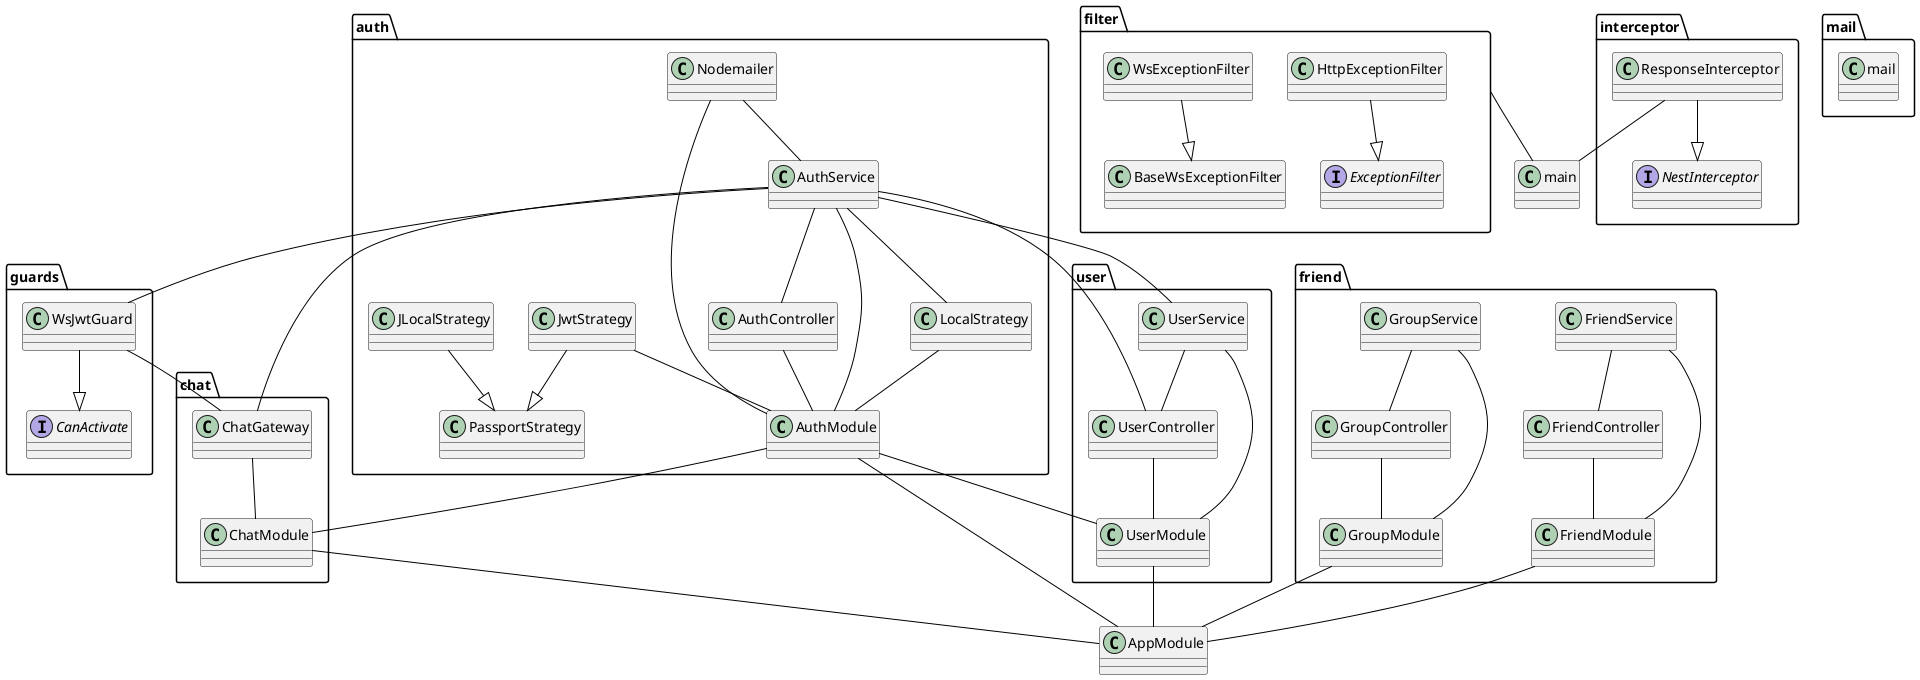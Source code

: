 @startuml

'  left to right direction

skinparam classAttributeIconSize 0
skinparam usecase {
BackgroundColor White
BorderColor Black
ArrowColor Black
BorderColor Black
}
package filter {
    interface ExceptionFilter {}
    class HttpExceptionFilter {}
    HttpExceptionFilter --|> ExceptionFilter
    class BaseWsExceptionFilter {}
    class WsExceptionFilter{}
    WsExceptionFilter --|> BaseWsExceptionFilter
}
package guards {
    interface CanActivate{}
    class WsJwtGuard{}
    WsJwtGuard --|> CanActivate
}

package interceptor {
    interface NestInterceptor{}
    class ResponseInterceptor{}
    ResponseInterceptor --|> NestInterceptor
}

package auth {
    class AuthController{}
    class AuthModule{}
    class Nodemailer{}
    class AuthService{}
    class PassportStrategy{}
    class JwtStrategy{}
    JwtStrategy --|> PassportStrategy
    class LocalStrategy{}
    JLocalStrategy --|> PassportStrategy
}

package chat {
    class ChatGateway{}
    class ChatModule{}

}
package friend {
    class FriendController{}
    class FriendModule{}
    class FriendService{}
}
package friend {
    class GroupController{}
    class GroupModule{}
    class GroupService{}
}
package mail {
    class mail{}
}
package user {
    class UserController{}
    class UserModule{}
    class UserService{}
}

class AppModule{}

filter -- main
WsJwtGuard -- ChatGateway
ResponseInterceptor -- main

AuthController -- AuthModule
AuthModule -- AppModule
AuthModule -- ChatModule
AuthModule -- UserModule
Nodemailer -- AuthModule
Nodemailer -- AuthService
AuthService -- WsJwtGuard
AuthService -- AuthController
AuthService -- AuthModule
AuthService -- LocalStrategy
AuthService -- ChatGateway
AuthService -- UserController
AuthService -- UserService
JwtStrategy -- AuthModule
LocalStrategy -- AuthModule

ChatGateway -- ChatModule
ChatModule -- AppModule

FriendController -- FriendModule
FriendService -- FriendController
FriendService -- FriendModule
FriendModule -- AppModule

GroupController -- GroupModule
GroupService -- GroupController
GroupService -- GroupModule
GroupModule -- AppModule

UserController -- UserModule
UserService -- UserController
UserService -- UserModule
UserModule -- AppModule

'Export Current Diagram
@enduml


